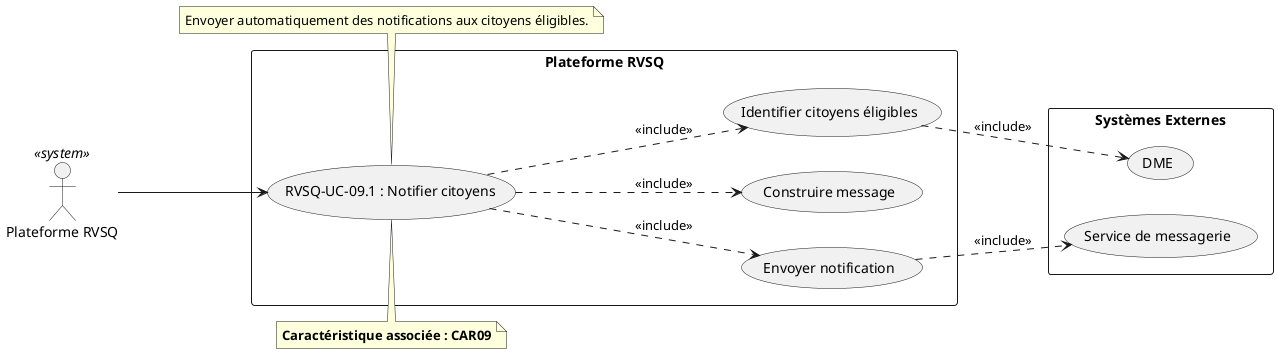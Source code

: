 @startuml RVSQ-UC-09_1_Notifier_Citoyens
left to right direction

actor "Plateforme RVSQ" as RVSQActor <<system>>

rectangle "Plateforme RVSQ" {
  usecase "RVSQ-UC-09.1 : Notifier citoyens" as UC091
  usecase "Identifier citoyens éligibles" as UC091_A
  usecase "Construire message" as UC091_B
  usecase "Envoyer notification" as UC091_C
}

rectangle "Systèmes Externes" {
  usecase "DME" as DME
  usecase "Service de messagerie" as MSG
}

RVSQActor --> UC091
UC091 ..> UC091_A : <<include>>
UC091 ..> UC091_B : <<include>>
UC091 ..> UC091_C : <<include>>

UC091_A ..> DME : <<include>>
UC091_C ..> MSG : <<include>>

note top of UC091
  **Caractéristique associée : CAR09**
end note

note bottom of UC091
  Envoyer automatiquement des notifications aux citoyens éligibles.
end note
@enduml
